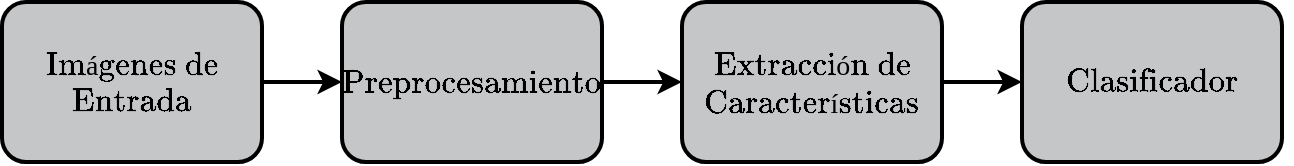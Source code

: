 <mxfile version="24.7.6">
  <diagram name="Page-1" id="bIes6_ukVuZWeVdDMZBp">
    <mxGraphModel dx="1090" dy="454" grid="1" gridSize="10" guides="1" tooltips="1" connect="1" arrows="1" fold="1" page="1" pageScale="1" pageWidth="70" pageHeight="120" math="1" shadow="0">
      <root>
        <mxCell id="0" />
        <mxCell id="1" parent="0" />
        <mxCell id="90_ij9PBLQ9bhybGQrYb-5" value="" style="edgeStyle=orthogonalEdgeStyle;rounded=0;orthogonalLoop=1;jettySize=auto;html=1;strokeWidth=2;" parent="1" source="90_ij9PBLQ9bhybGQrYb-1" target="90_ij9PBLQ9bhybGQrYb-2" edge="1">
          <mxGeometry relative="1" as="geometry" />
        </mxCell>
        <mxCell id="90_ij9PBLQ9bhybGQrYb-1" value="" style="rounded=1;whiteSpace=wrap;html=1;fillColor=#C4C6C8;strokeColor=#000000;strokeWidth=2;" parent="1" vertex="1">
          <mxGeometry x="-170" y="10" width="130" height="80" as="geometry" />
        </mxCell>
        <mxCell id="90_ij9PBLQ9bhybGQrYb-6" value="" style="edgeStyle=orthogonalEdgeStyle;rounded=0;orthogonalLoop=1;jettySize=auto;html=1;strokeWidth=2;" parent="1" source="90_ij9PBLQ9bhybGQrYb-2" target="90_ij9PBLQ9bhybGQrYb-3" edge="1">
          <mxGeometry relative="1" as="geometry" />
        </mxCell>
        <mxCell id="90_ij9PBLQ9bhybGQrYb-2" value="&lt;font style=&quot;font-size: 14px;&quot;&gt;$$\text{Preprocesamiento}$$&lt;/font&gt;" style="rounded=1;whiteSpace=wrap;html=1;fillColor=#C4C6C8;strokeColor=#000000;strokeWidth=2;" parent="1" vertex="1">
          <mxGeometry y="10" width="130" height="80" as="geometry" />
        </mxCell>
        <mxCell id="90_ij9PBLQ9bhybGQrYb-7" value="" style="edgeStyle=orthogonalEdgeStyle;rounded=0;orthogonalLoop=1;jettySize=auto;html=1;strokeWidth=2;" parent="1" source="90_ij9PBLQ9bhybGQrYb-3" target="90_ij9PBLQ9bhybGQrYb-4" edge="1">
          <mxGeometry relative="1" as="geometry" />
        </mxCell>
        <mxCell id="90_ij9PBLQ9bhybGQrYb-3" value="" style="rounded=1;whiteSpace=wrap;html=1;fillColor=#C4C6C8;strokeColor=#000000;strokeWidth=2;" parent="1" vertex="1">
          <mxGeometry x="170" y="10" width="130" height="80" as="geometry" />
        </mxCell>
        <mxCell id="90_ij9PBLQ9bhybGQrYb-4" value="&lt;font style=&quot;font-size: 14px;&quot;&gt;$$\text{Clasificador}$$&lt;/font&gt;" style="rounded=1;whiteSpace=wrap;html=1;fillColor=#C4C6C8;strokeColor=#000000;strokeWidth=2;" parent="1" vertex="1">
          <mxGeometry x="340" y="10" width="130" height="80" as="geometry" />
        </mxCell>
        <mxCell id="riMv3vo3rsj0SdCclo5Q-1" value="&lt;font style=&quot;font-size: 14px;&quot;&gt;$$\text{Extracción de}$$&lt;/font&gt;" style="text;html=1;align=center;verticalAlign=middle;whiteSpace=wrap;rounded=0;" parent="1" vertex="1">
          <mxGeometry x="205" y="26" width="60" height="30" as="geometry" />
        </mxCell>
        <mxCell id="riMv3vo3rsj0SdCclo5Q-2" value="&lt;font style=&quot;font-size: 14px;&quot;&gt;$$\text{Características}$$&lt;/font&gt;" style="text;html=1;align=center;verticalAlign=middle;whiteSpace=wrap;rounded=0;" parent="1" vertex="1">
          <mxGeometry x="205" y="45" width="60" height="30" as="geometry" />
        </mxCell>
        <mxCell id="riMv3vo3rsj0SdCclo5Q-3" value="&lt;font style=&quot;font-size: 14px;&quot;&gt;$$\text{Entrada}$$&lt;/font&gt;" style="text;html=1;align=center;verticalAlign=middle;whiteSpace=wrap;rounded=0;" parent="1" vertex="1">
          <mxGeometry x="-135" y="45" width="60" height="30" as="geometry" />
        </mxCell>
        <mxCell id="riMv3vo3rsj0SdCclo5Q-4" value="&lt;font style=&quot;font-size: 14px;&quot;&gt;$$\text{Imágenes de}$$&lt;/font&gt;" style="text;html=1;align=center;verticalAlign=middle;whiteSpace=wrap;rounded=0;" parent="1" vertex="1">
          <mxGeometry x="-135" y="26" width="60" height="30" as="geometry" />
        </mxCell>
      </root>
    </mxGraphModel>
  </diagram>
</mxfile>

